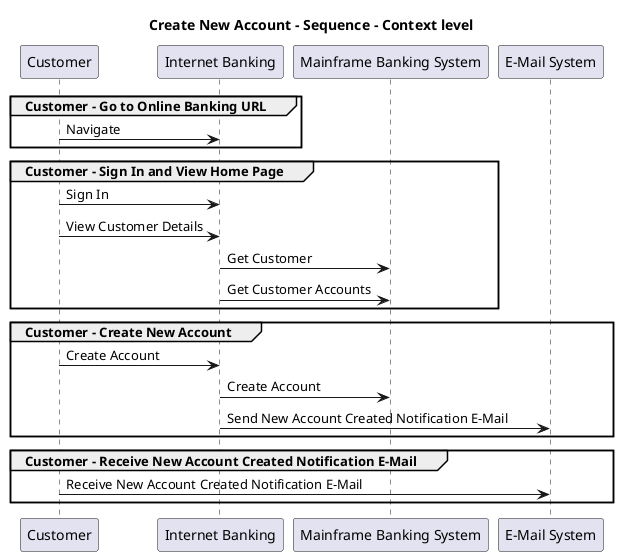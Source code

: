 @startuml

title Create New Account - Sequence - Context level

participant "Customer" as BigBankPlc.Actors.Customer
participant "Internet Banking" as BigBankPlc.SoftwareSystems.InternetBanking
participant "Mainframe Banking System" as BigBankPlc.SoftwareSystems.MainframeBankingSystem
participant "E-Mail System" as BigBankPlc.SoftwareSystems.EMailSystem

group Customer - Go to Online Banking URL
BigBankPlc.Actors.Customer -> BigBankPlc.SoftwareSystems.InternetBanking : Navigate
end
group Customer - Sign In and View Home Page
BigBankPlc.Actors.Customer -> BigBankPlc.SoftwareSystems.InternetBanking : Sign In
BigBankPlc.Actors.Customer -> BigBankPlc.SoftwareSystems.InternetBanking : View Customer Details
BigBankPlc.SoftwareSystems.InternetBanking -> BigBankPlc.SoftwareSystems.MainframeBankingSystem : Get Customer
BigBankPlc.SoftwareSystems.InternetBanking -> BigBankPlc.SoftwareSystems.MainframeBankingSystem : Get Customer Accounts
end
group Customer - Create New Account
BigBankPlc.Actors.Customer -> BigBankPlc.SoftwareSystems.InternetBanking : Create Account
BigBankPlc.SoftwareSystems.InternetBanking -> BigBankPlc.SoftwareSystems.MainframeBankingSystem : Create Account
BigBankPlc.SoftwareSystems.InternetBanking -> BigBankPlc.SoftwareSystems.EMailSystem : Send New Account Created Notification E-Mail
end
group Customer - Receive New Account Created Notification E-Mail
BigBankPlc.Actors.Customer -> BigBankPlc.SoftwareSystems.EMailSystem : Receive New Account Created Notification E-Mail
end


@enduml
